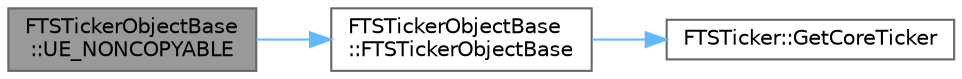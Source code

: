 digraph "FTSTickerObjectBase::UE_NONCOPYABLE"
{
 // INTERACTIVE_SVG=YES
 // LATEX_PDF_SIZE
  bgcolor="transparent";
  edge [fontname=Helvetica,fontsize=10,labelfontname=Helvetica,labelfontsize=10];
  node [fontname=Helvetica,fontsize=10,shape=box,height=0.2,width=0.4];
  rankdir="LR";
  Node1 [id="Node000001",label="FTSTickerObjectBase\l::UE_NONCOPYABLE",height=0.2,width=0.4,color="gray40", fillcolor="grey60", style="filled", fontcolor="black",tooltip=" "];
  Node1 -> Node2 [id="edge1_Node000001_Node000002",color="steelblue1",style="solid",tooltip=" "];
  Node2 [id="Node000002",label="FTSTickerObjectBase\l::FTSTickerObjectBase",height=0.2,width=0.4,color="grey40", fillcolor="white", style="filled",URL="$dc/d0f/classFTSTickerObjectBase.html#a146857cc12570a8f5aa13a4ea4aef602",tooltip="Constructor."];
  Node2 -> Node3 [id="edge2_Node000002_Node000003",color="steelblue1",style="solid",tooltip=" "];
  Node3 [id="Node000003",label="FTSTicker::GetCoreTicker",height=0.2,width=0.4,color="grey40", fillcolor="white", style="filled",URL="$d3/dad/classFTSTicker.html#a7e6471ac5c3ca00ce3ef5dc5eb340bb2",tooltip="Singleton used for the ticker in Core / Launch."];
}
